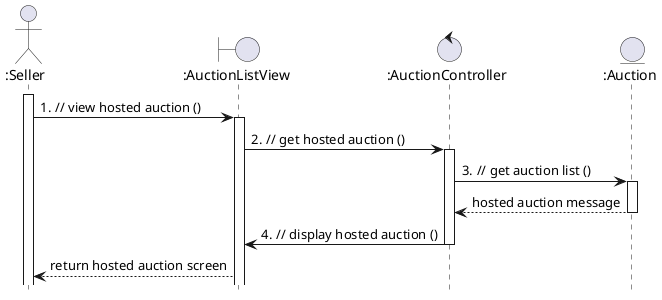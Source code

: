 @startuml view_hosted_auction
hide footbox
actor ":Seller" as seller
boundary ":AuctionListView" as view
control ":AuctionController" as controller
entity ":Auction" as auction

autonumber 1 1 "0."
seller ++
seller -> view ++: // view hosted auction ()
view -> controller ++ : // get hosted auction ()
controller -> auction ++: // get auction list ()
autonumber stop
auction --> controller --: hosted auction message
autonumber resume
controller -> view --: // display hosted auction ()
autonumber stop
view --> seller : return hosted auction screen
' ref over seller, view, controller, auction : View auction information.
@enduml